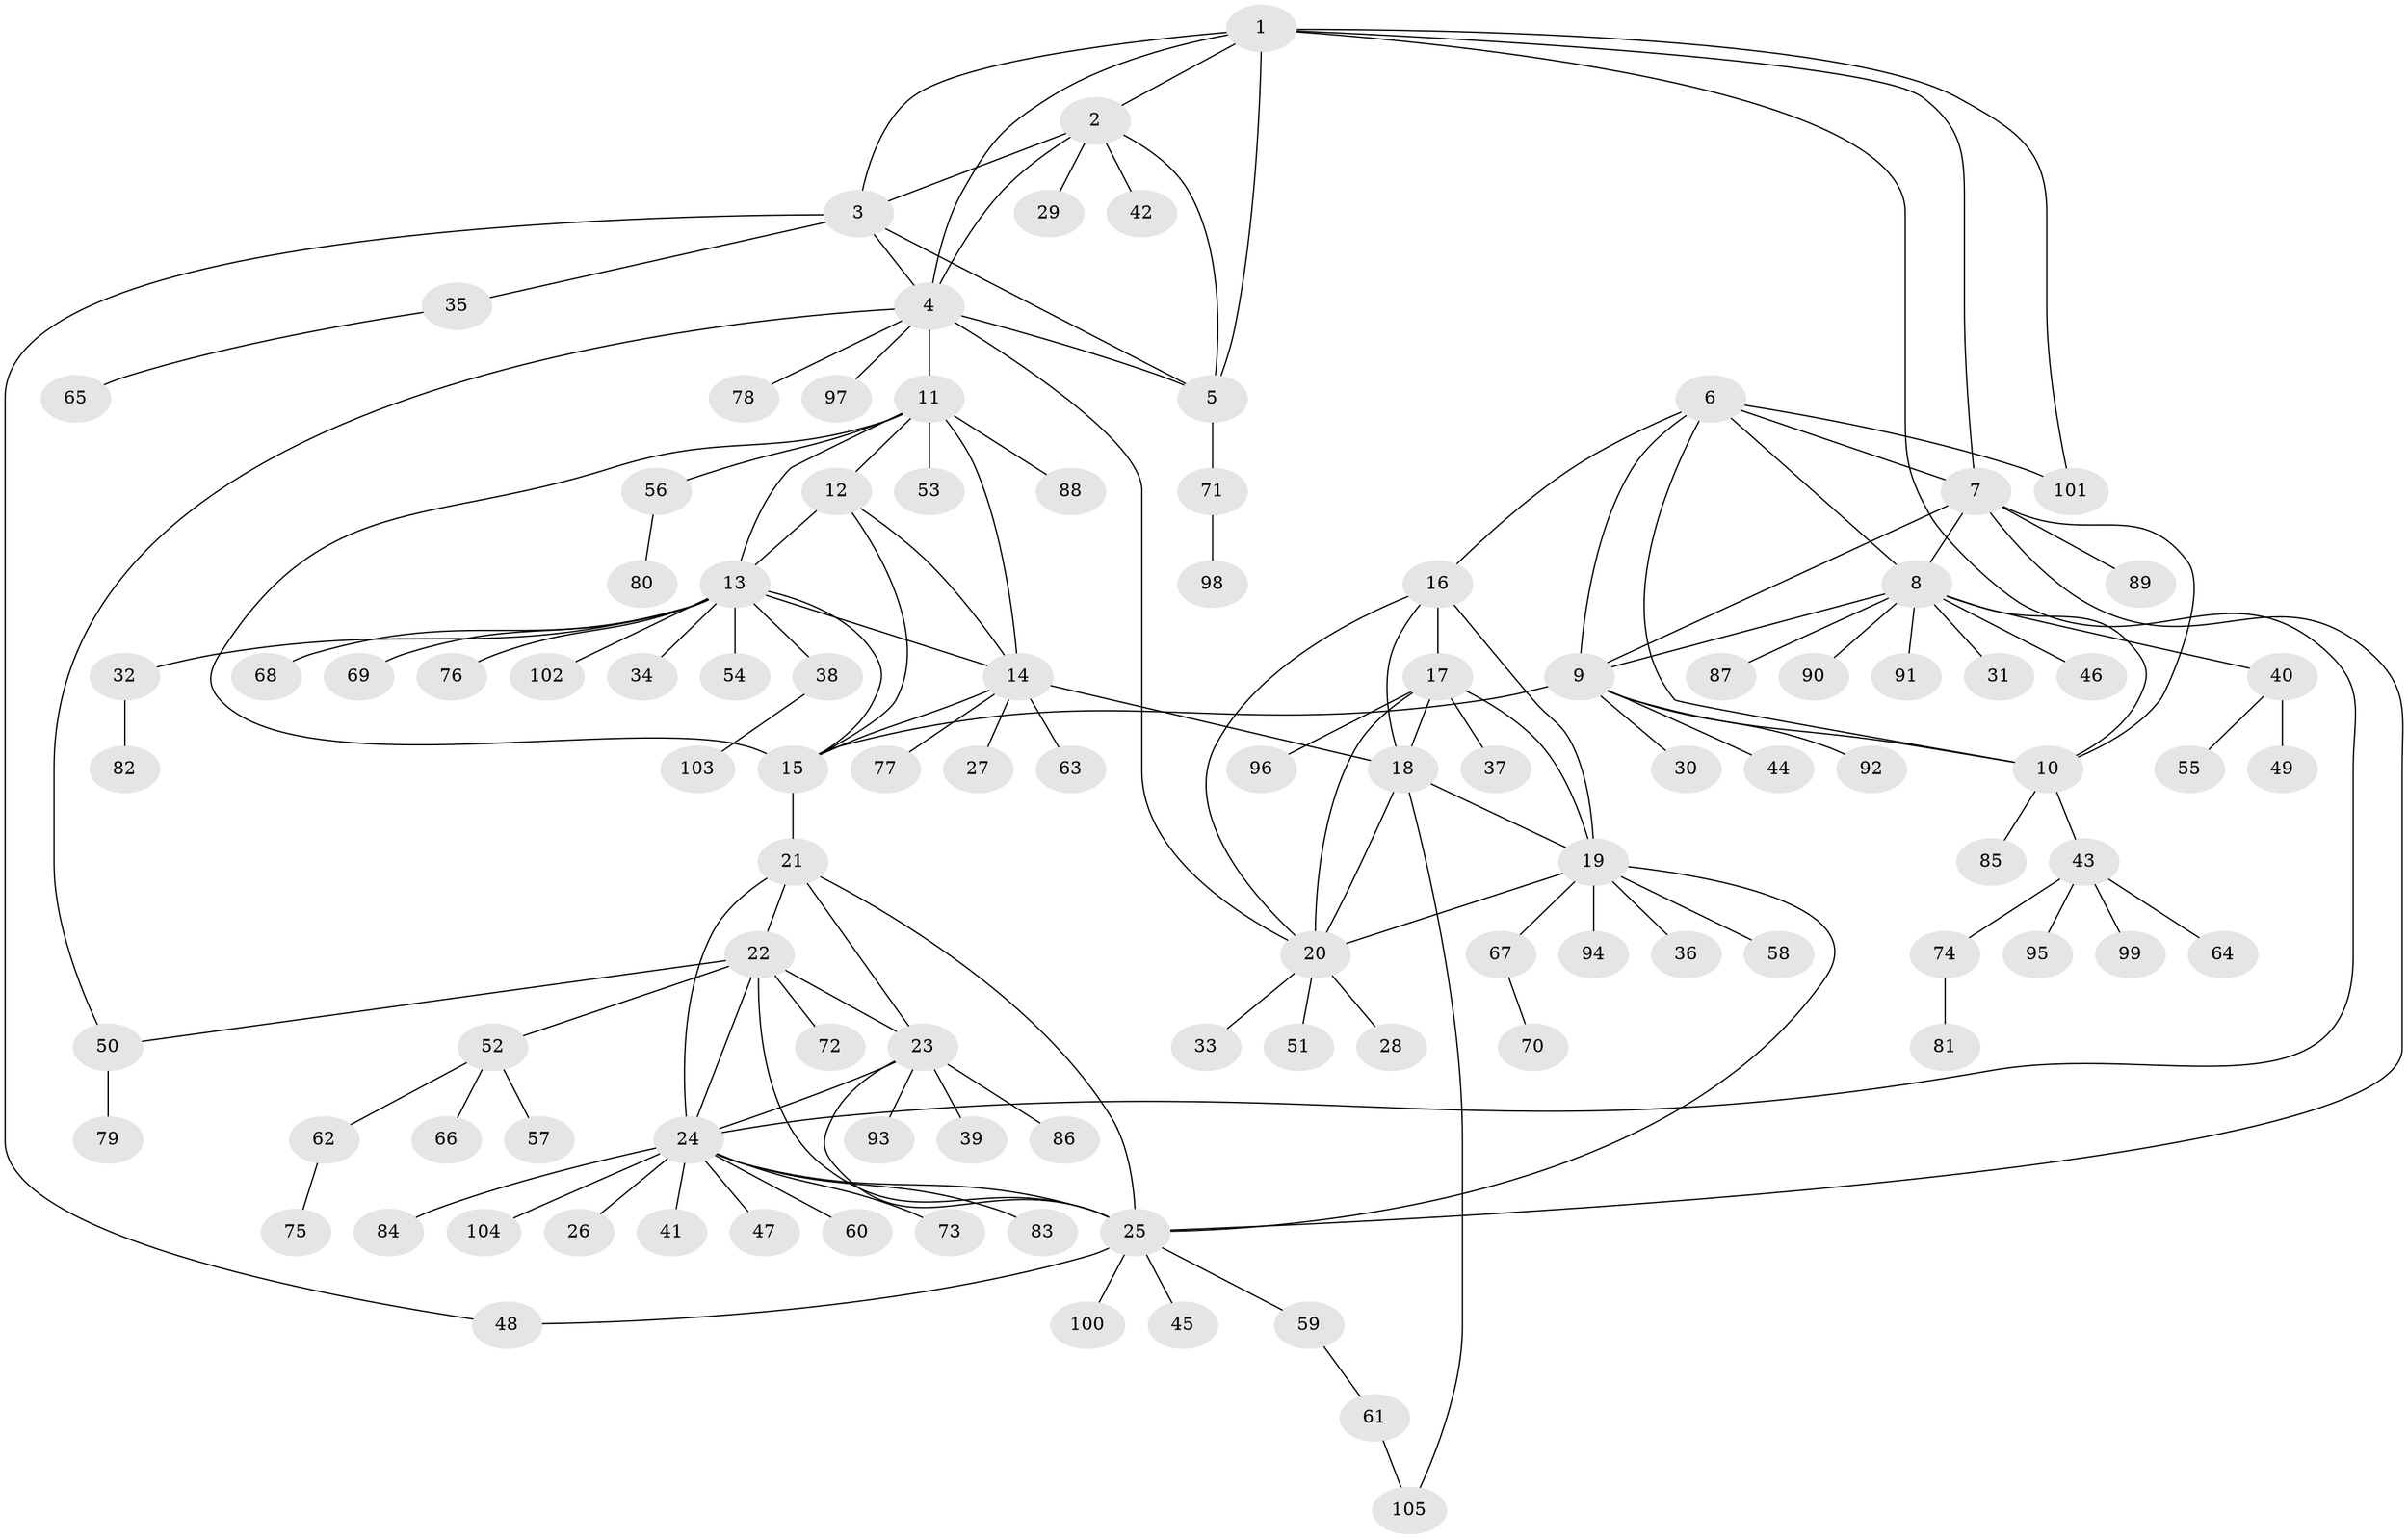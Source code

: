 // Generated by graph-tools (version 1.1) at 2025/50/03/09/25 03:50:38]
// undirected, 105 vertices, 144 edges
graph export_dot {
graph [start="1"]
  node [color=gray90,style=filled];
  1;
  2;
  3;
  4;
  5;
  6;
  7;
  8;
  9;
  10;
  11;
  12;
  13;
  14;
  15;
  16;
  17;
  18;
  19;
  20;
  21;
  22;
  23;
  24;
  25;
  26;
  27;
  28;
  29;
  30;
  31;
  32;
  33;
  34;
  35;
  36;
  37;
  38;
  39;
  40;
  41;
  42;
  43;
  44;
  45;
  46;
  47;
  48;
  49;
  50;
  51;
  52;
  53;
  54;
  55;
  56;
  57;
  58;
  59;
  60;
  61;
  62;
  63;
  64;
  65;
  66;
  67;
  68;
  69;
  70;
  71;
  72;
  73;
  74;
  75;
  76;
  77;
  78;
  79;
  80;
  81;
  82;
  83;
  84;
  85;
  86;
  87;
  88;
  89;
  90;
  91;
  92;
  93;
  94;
  95;
  96;
  97;
  98;
  99;
  100;
  101;
  102;
  103;
  104;
  105;
  1 -- 2;
  1 -- 3;
  1 -- 4;
  1 -- 5;
  1 -- 7;
  1 -- 24;
  1 -- 101;
  2 -- 3;
  2 -- 4;
  2 -- 5;
  2 -- 29;
  2 -- 42;
  3 -- 4;
  3 -- 5;
  3 -- 35;
  3 -- 48;
  4 -- 5;
  4 -- 11;
  4 -- 20;
  4 -- 50;
  4 -- 78;
  4 -- 97;
  5 -- 71;
  6 -- 7;
  6 -- 8;
  6 -- 9;
  6 -- 10;
  6 -- 16;
  6 -- 101;
  7 -- 8;
  7 -- 9;
  7 -- 10;
  7 -- 25;
  7 -- 89;
  8 -- 9;
  8 -- 10;
  8 -- 31;
  8 -- 40;
  8 -- 46;
  8 -- 87;
  8 -- 90;
  8 -- 91;
  9 -- 10;
  9 -- 15;
  9 -- 30;
  9 -- 44;
  9 -- 92;
  10 -- 43;
  10 -- 85;
  11 -- 12;
  11 -- 13;
  11 -- 14;
  11 -- 15;
  11 -- 53;
  11 -- 56;
  11 -- 88;
  12 -- 13;
  12 -- 14;
  12 -- 15;
  13 -- 14;
  13 -- 15;
  13 -- 32;
  13 -- 34;
  13 -- 38;
  13 -- 54;
  13 -- 68;
  13 -- 69;
  13 -- 76;
  13 -- 102;
  14 -- 15;
  14 -- 18;
  14 -- 27;
  14 -- 63;
  14 -- 77;
  15 -- 21;
  16 -- 17;
  16 -- 18;
  16 -- 19;
  16 -- 20;
  17 -- 18;
  17 -- 19;
  17 -- 20;
  17 -- 37;
  17 -- 96;
  18 -- 19;
  18 -- 20;
  18 -- 105;
  19 -- 20;
  19 -- 25;
  19 -- 36;
  19 -- 58;
  19 -- 67;
  19 -- 94;
  20 -- 28;
  20 -- 33;
  20 -- 51;
  21 -- 22;
  21 -- 23;
  21 -- 24;
  21 -- 25;
  22 -- 23;
  22 -- 24;
  22 -- 25;
  22 -- 50;
  22 -- 52;
  22 -- 72;
  23 -- 24;
  23 -- 25;
  23 -- 39;
  23 -- 86;
  23 -- 93;
  24 -- 25;
  24 -- 26;
  24 -- 41;
  24 -- 47;
  24 -- 60;
  24 -- 73;
  24 -- 83;
  24 -- 84;
  24 -- 104;
  25 -- 45;
  25 -- 48;
  25 -- 59;
  25 -- 100;
  32 -- 82;
  35 -- 65;
  38 -- 103;
  40 -- 49;
  40 -- 55;
  43 -- 64;
  43 -- 74;
  43 -- 95;
  43 -- 99;
  50 -- 79;
  52 -- 57;
  52 -- 62;
  52 -- 66;
  56 -- 80;
  59 -- 61;
  61 -- 105;
  62 -- 75;
  67 -- 70;
  71 -- 98;
  74 -- 81;
}
